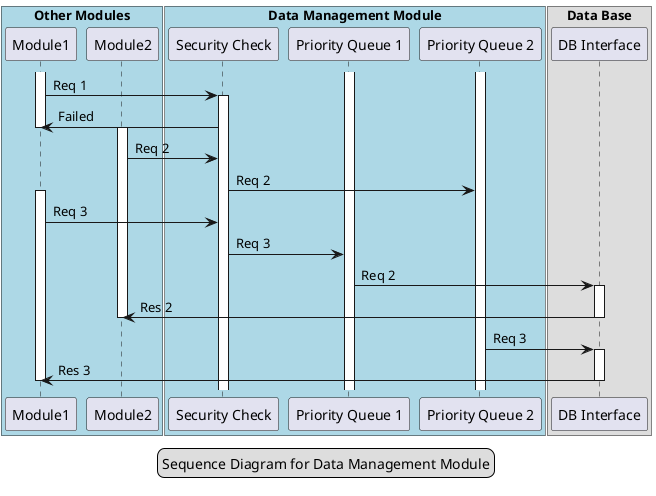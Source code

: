 @startuml

box "Other Modules" #LightBlue
participant "Module1" as M1
participant "Module2" as M2
end box

box "Data Management Module" #LightBlue
participant "Security Check" as Security
participant "Priority Queue 1" as PQ1
participant "Priority Queue 2" as PQ2
end box

box "Data Base"
participant "DB Interface" as DB
end box

activate PQ1
activate PQ2

activate M1
M1 -> Security: Req 1
activate Security
Security -> M1: Failed
deactivate M1

activate M2
M2 -> Security: Req 2
Security -> PQ2: Req 2

activate M1
M1 -> Security: Req 3
Security -> PQ1: Req 3


PQ1 -> DB: Req 2
activate DB
DB -> M2: Res 2
deactivate DB
deactivate M2

PQ2 -> DB: Req 3
activate DB
DB -> M1: Res 3
deactivate DB
deactivate M1


legend center
Sequence Diagram for Data Management Module
endlegend
@enduml